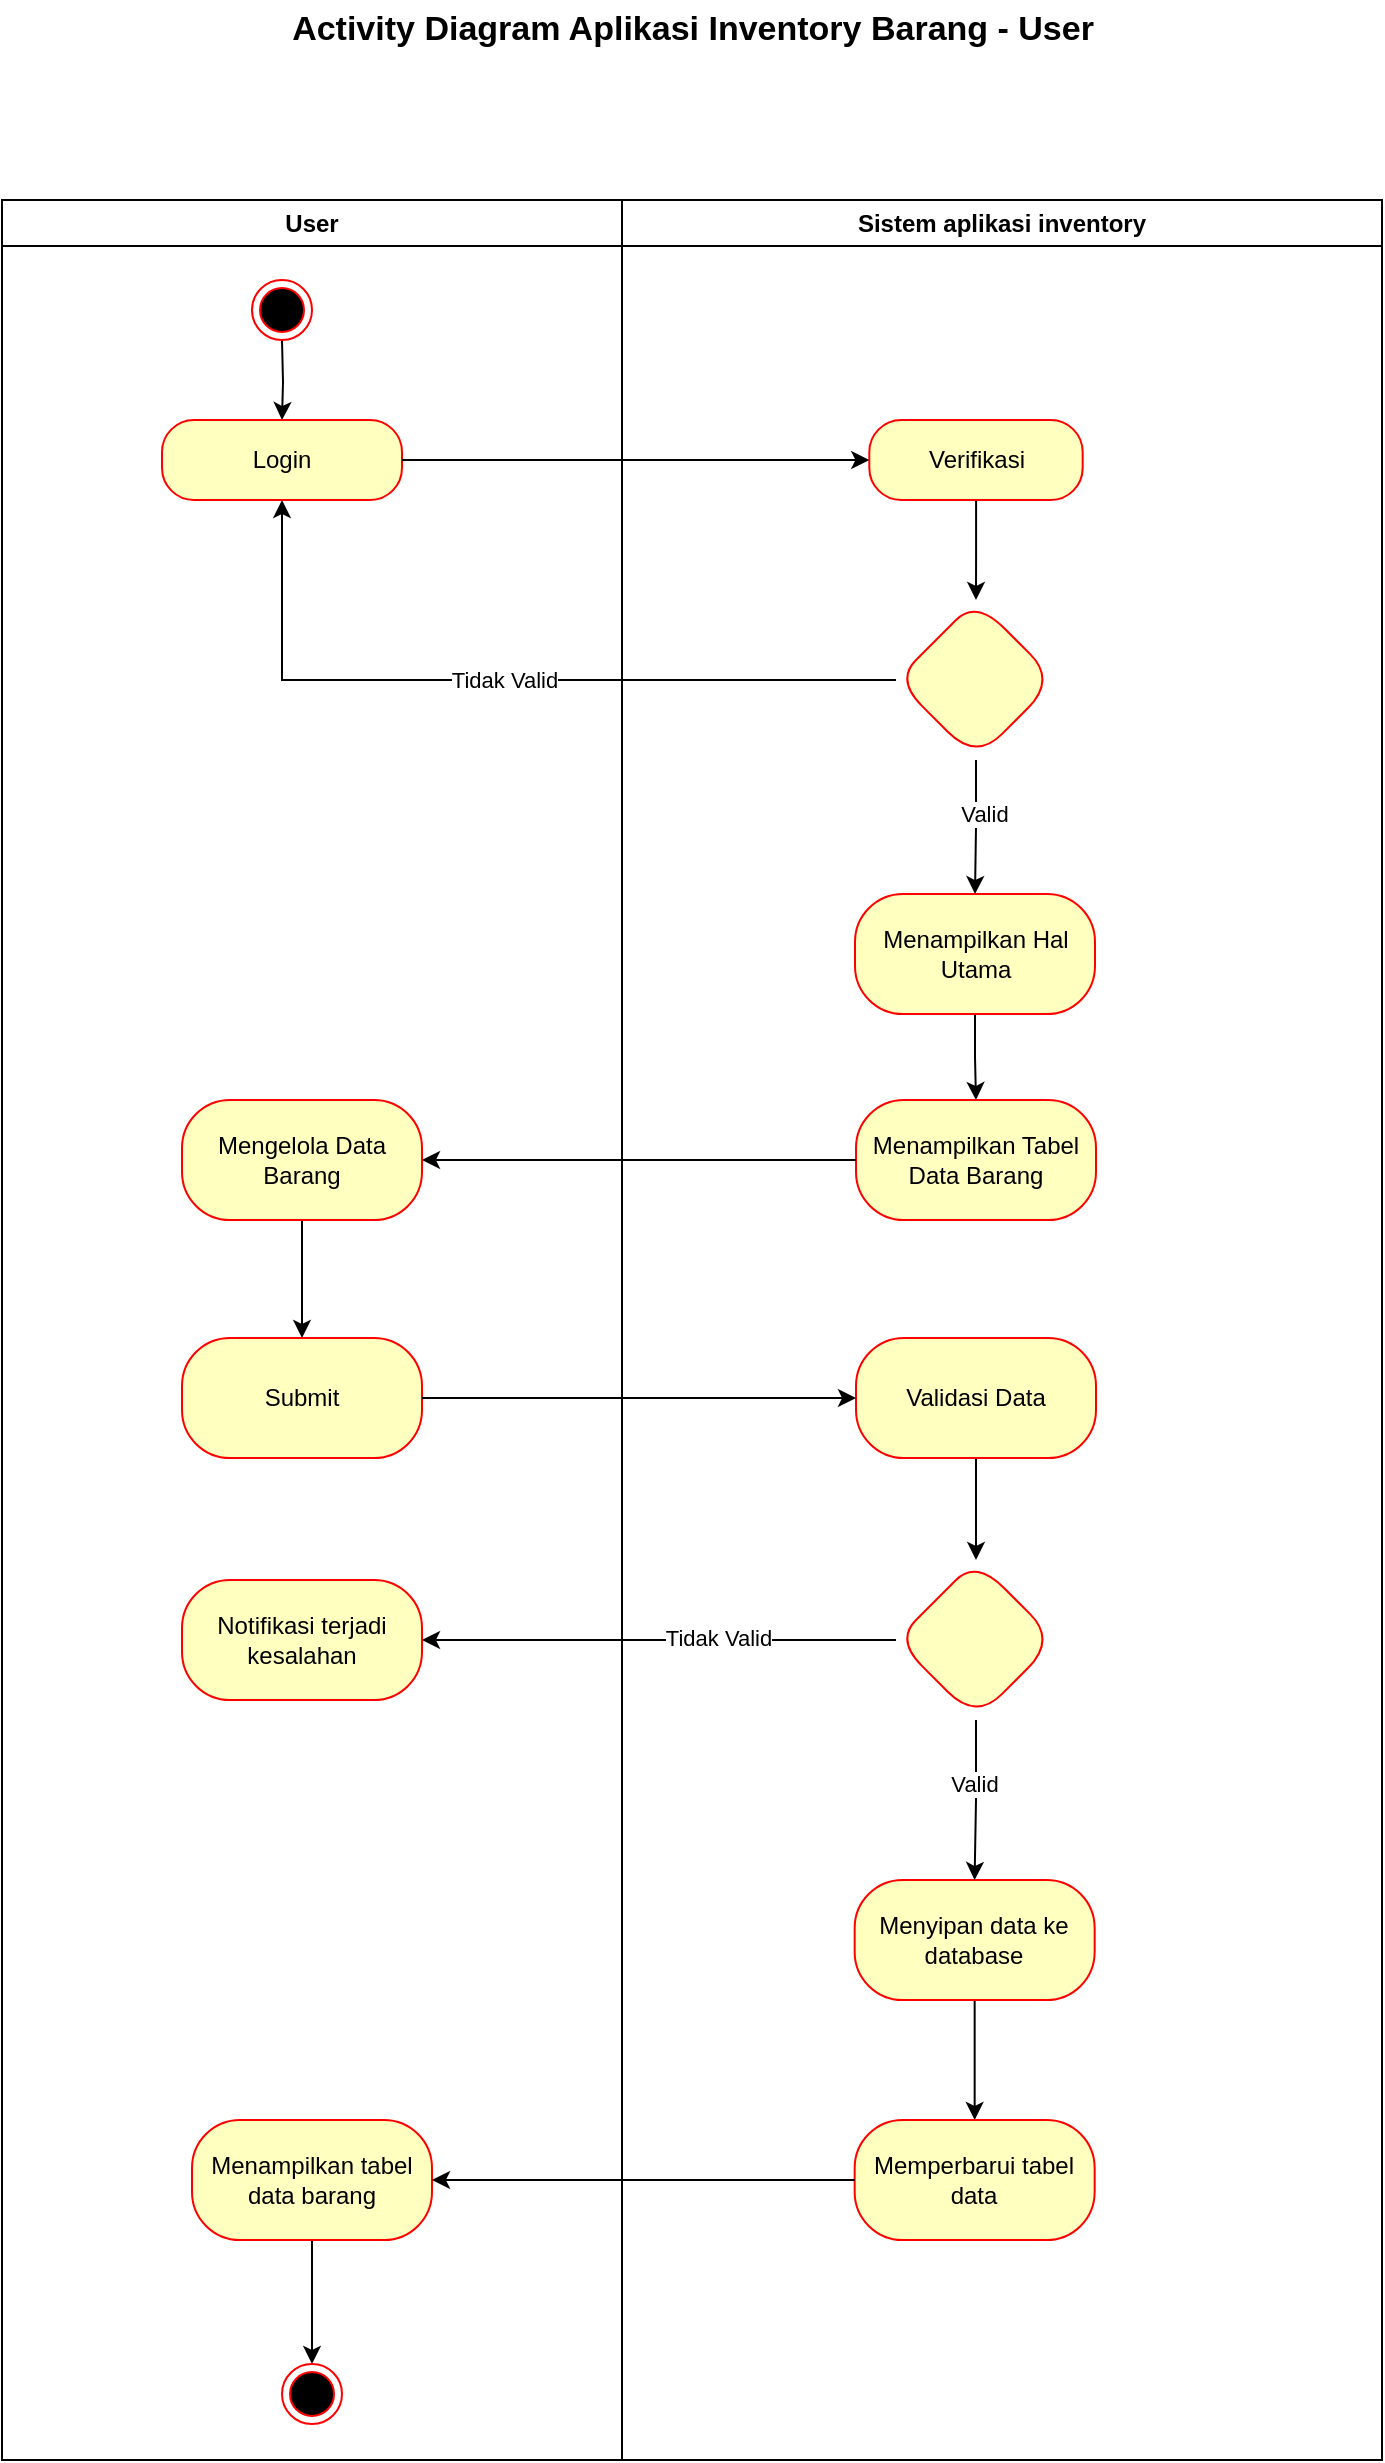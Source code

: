 <mxfile version="26.0.2">
  <diagram name="Page-1" id="e7e014a7-5840-1c2e-5031-d8a46d1fe8dd">
    <mxGraphModel dx="880" dy="434" grid="1" gridSize="10" guides="1" tooltips="1" connect="1" arrows="1" fold="1" page="1" pageScale="1" pageWidth="1169" pageHeight="826" background="none" math="0" shadow="0">
      <root>
        <mxCell id="0" />
        <mxCell id="1" parent="0" />
        <mxCell id="3RX48-D6yfLvQ4YQ3FTo-41" value="User" style="swimlane;whiteSpace=wrap;html=1;startSize=23;" parent="1" vertex="1">
          <mxGeometry x="280" y="180" width="310" height="1130" as="geometry" />
        </mxCell>
        <mxCell id="3RX48-D6yfLvQ4YQ3FTo-55" style="edgeStyle=orthogonalEdgeStyle;rounded=0;orthogonalLoop=1;jettySize=auto;html=1;exitX=0.5;exitY=1;exitDx=0;exitDy=0;entryX=0.5;entryY=0;entryDx=0;entryDy=0;" parent="3RX48-D6yfLvQ4YQ3FTo-41" target="3RX48-D6yfLvQ4YQ3FTo-53" edge="1">
          <mxGeometry relative="1" as="geometry">
            <mxPoint x="140" y="70" as="sourcePoint" />
          </mxGeometry>
        </mxCell>
        <mxCell id="3RX48-D6yfLvQ4YQ3FTo-52" value="" style="ellipse;html=1;shape=endState;fillColor=#000000;strokeColor=#ff0000;" parent="3RX48-D6yfLvQ4YQ3FTo-41" vertex="1">
          <mxGeometry x="125" y="40" width="30" height="30" as="geometry" />
        </mxCell>
        <mxCell id="3RX48-D6yfLvQ4YQ3FTo-53" value="Login" style="rounded=1;whiteSpace=wrap;html=1;arcSize=40;fontColor=#000000;fillColor=#ffffc0;strokeColor=#ff0000;" parent="3RX48-D6yfLvQ4YQ3FTo-41" vertex="1">
          <mxGeometry x="80" y="110" width="120" height="40" as="geometry" />
        </mxCell>
        <mxCell id="v6nWBdf3VWH2jdcfE0jC-18" style="edgeStyle=orthogonalEdgeStyle;rounded=0;orthogonalLoop=1;jettySize=auto;html=1;entryX=0.5;entryY=0;entryDx=0;entryDy=0;" parent="3RX48-D6yfLvQ4YQ3FTo-41" source="v6nWBdf3VWH2jdcfE0jC-10" target="v6nWBdf3VWH2jdcfE0jC-11" edge="1">
          <mxGeometry relative="1" as="geometry" />
        </mxCell>
        <mxCell id="v6nWBdf3VWH2jdcfE0jC-10" value="Mengelola Data Barang" style="whiteSpace=wrap;html=1;fillColor=#ffffc0;strokeColor=#ff0000;fontColor=#000000;rounded=1;arcSize=40;" parent="3RX48-D6yfLvQ4YQ3FTo-41" vertex="1">
          <mxGeometry x="90" y="450" width="120" height="60" as="geometry" />
        </mxCell>
        <mxCell id="v6nWBdf3VWH2jdcfE0jC-11" value="Submit" style="whiteSpace=wrap;html=1;fillColor=#ffffc0;strokeColor=#ff0000;fontColor=#000000;rounded=1;arcSize=40;" parent="3RX48-D6yfLvQ4YQ3FTo-41" vertex="1">
          <mxGeometry x="90" y="569" width="120" height="60" as="geometry" />
        </mxCell>
        <mxCell id="v6nWBdf3VWH2jdcfE0jC-33" style="edgeStyle=orthogonalEdgeStyle;rounded=0;orthogonalLoop=1;jettySize=auto;html=1;entryX=0.5;entryY=0;entryDx=0;entryDy=0;" parent="3RX48-D6yfLvQ4YQ3FTo-41" source="v6nWBdf3VWH2jdcfE0jC-30" target="v6nWBdf3VWH2jdcfE0jC-31" edge="1">
          <mxGeometry relative="1" as="geometry" />
        </mxCell>
        <mxCell id="v6nWBdf3VWH2jdcfE0jC-30" value="Menampilkan tabel data barang" style="whiteSpace=wrap;html=1;fillColor=#ffffc0;strokeColor=#ff0000;fontColor=#000000;rounded=1;arcSize=40;" parent="3RX48-D6yfLvQ4YQ3FTo-41" vertex="1">
          <mxGeometry x="95" y="960" width="120" height="60" as="geometry" />
        </mxCell>
        <mxCell id="v6nWBdf3VWH2jdcfE0jC-31" value="" style="ellipse;html=1;shape=endState;fillColor=#000000;strokeColor=#ff0000;" parent="3RX48-D6yfLvQ4YQ3FTo-41" vertex="1">
          <mxGeometry x="140" y="1082" width="30" height="30" as="geometry" />
        </mxCell>
        <mxCell id="CHNf71rwmzstJR-g8OCE-3" value="Notifikasi terjadi kesalahan" style="whiteSpace=wrap;html=1;fillColor=#ffffc0;strokeColor=#ff0000;fontColor=#000000;rounded=1;arcSize=40;" vertex="1" parent="3RX48-D6yfLvQ4YQ3FTo-41">
          <mxGeometry x="90" y="690" width="120" height="60" as="geometry" />
        </mxCell>
        <mxCell id="3RX48-D6yfLvQ4YQ3FTo-45" value="Sistem aplikasi inventory" style="swimlane;whiteSpace=wrap;html=1;" parent="1" vertex="1">
          <mxGeometry x="590" y="180" width="380" height="1130" as="geometry" />
        </mxCell>
        <mxCell id="3RX48-D6yfLvQ4YQ3FTo-110" value="" style="edgeStyle=orthogonalEdgeStyle;rounded=0;orthogonalLoop=1;jettySize=auto;html=1;" parent="3RX48-D6yfLvQ4YQ3FTo-45" source="3RX48-D6yfLvQ4YQ3FTo-62" target="3RX48-D6yfLvQ4YQ3FTo-109" edge="1">
          <mxGeometry relative="1" as="geometry" />
        </mxCell>
        <mxCell id="3RX48-D6yfLvQ4YQ3FTo-113" value="Valid" style="edgeLabel;html=1;align=center;verticalAlign=middle;resizable=0;points=[];" parent="3RX48-D6yfLvQ4YQ3FTo-110" vertex="1" connectable="0">
          <mxGeometry x="-0.219" y="4" relative="1" as="geometry">
            <mxPoint as="offset" />
          </mxGeometry>
        </mxCell>
        <mxCell id="3RX48-D6yfLvQ4YQ3FTo-62" value="" style="rhombus;whiteSpace=wrap;html=1;fillColor=#ffffc0;strokeColor=#ff0000;fontColor=#000000;rounded=1;arcSize=40;" parent="3RX48-D6yfLvQ4YQ3FTo-45" vertex="1">
          <mxGeometry x="137" y="200" width="80" height="80" as="geometry" />
        </mxCell>
        <mxCell id="3RX48-D6yfLvQ4YQ3FTo-96" value="" style="edgeStyle=orthogonalEdgeStyle;rounded=0;orthogonalLoop=1;jettySize=auto;html=1;" parent="3RX48-D6yfLvQ4YQ3FTo-45" source="3RX48-D6yfLvQ4YQ3FTo-94" target="3RX48-D6yfLvQ4YQ3FTo-62" edge="1">
          <mxGeometry relative="1" as="geometry" />
        </mxCell>
        <mxCell id="3RX48-D6yfLvQ4YQ3FTo-94" value="Verifikasi" style="whiteSpace=wrap;html=1;fillColor=#ffffc0;strokeColor=#ff0000;fontColor=#000000;rounded=1;arcSize=40;" parent="3RX48-D6yfLvQ4YQ3FTo-45" vertex="1">
          <mxGeometry x="123.66" y="110" width="106.67" height="40" as="geometry" />
        </mxCell>
        <mxCell id="v6nWBdf3VWH2jdcfE0jC-16" style="edgeStyle=orthogonalEdgeStyle;rounded=0;orthogonalLoop=1;jettySize=auto;html=1;entryX=0.5;entryY=0;entryDx=0;entryDy=0;" parent="3RX48-D6yfLvQ4YQ3FTo-45" source="3RX48-D6yfLvQ4YQ3FTo-109" target="v6nWBdf3VWH2jdcfE0jC-9" edge="1">
          <mxGeometry relative="1" as="geometry" />
        </mxCell>
        <mxCell id="3RX48-D6yfLvQ4YQ3FTo-109" value="Menampilkan Hal Utama" style="whiteSpace=wrap;html=1;fillColor=#ffffc0;strokeColor=#ff0000;fontColor=#000000;rounded=1;arcSize=40;" parent="3RX48-D6yfLvQ4YQ3FTo-45" vertex="1">
          <mxGeometry x="116.5" y="347" width="120" height="60" as="geometry" />
        </mxCell>
        <mxCell id="v6nWBdf3VWH2jdcfE0jC-9" value="Menampilkan Tabel Data Barang" style="whiteSpace=wrap;html=1;fillColor=#ffffc0;strokeColor=#ff0000;fontColor=#000000;rounded=1;arcSize=40;" parent="3RX48-D6yfLvQ4YQ3FTo-45" vertex="1">
          <mxGeometry x="117" y="450" width="120" height="60" as="geometry" />
        </mxCell>
        <mxCell id="CHNf71rwmzstJR-g8OCE-2" style="edgeStyle=orthogonalEdgeStyle;rounded=0;orthogonalLoop=1;jettySize=auto;html=1;entryX=0.5;entryY=0;entryDx=0;entryDy=0;" edge="1" parent="3RX48-D6yfLvQ4YQ3FTo-45" source="v6nWBdf3VWH2jdcfE0jC-14" target="CHNf71rwmzstJR-g8OCE-1">
          <mxGeometry relative="1" as="geometry" />
        </mxCell>
        <mxCell id="v6nWBdf3VWH2jdcfE0jC-14" value="Validasi Data" style="whiteSpace=wrap;html=1;fillColor=#ffffc0;strokeColor=#ff0000;fontColor=#000000;rounded=1;arcSize=40;" parent="3RX48-D6yfLvQ4YQ3FTo-45" vertex="1">
          <mxGeometry x="117" y="569" width="120" height="60" as="geometry" />
        </mxCell>
        <mxCell id="CHNf71rwmzstJR-g8OCE-10" style="edgeStyle=orthogonalEdgeStyle;rounded=0;orthogonalLoop=1;jettySize=auto;html=1;entryX=0.5;entryY=0;entryDx=0;entryDy=0;" edge="1" parent="3RX48-D6yfLvQ4YQ3FTo-45" source="v6nWBdf3VWH2jdcfE0jC-15" target="CHNf71rwmzstJR-g8OCE-8">
          <mxGeometry relative="1" as="geometry" />
        </mxCell>
        <mxCell id="v6nWBdf3VWH2jdcfE0jC-15" value="Menyipan data ke database" style="whiteSpace=wrap;html=1;fillColor=#ffffc0;strokeColor=#ff0000;fontColor=#000000;rounded=1;arcSize=40;" parent="3RX48-D6yfLvQ4YQ3FTo-45" vertex="1">
          <mxGeometry x="116.33" y="840" width="120" height="60" as="geometry" />
        </mxCell>
        <mxCell id="CHNf71rwmzstJR-g8OCE-6" style="edgeStyle=orthogonalEdgeStyle;rounded=0;orthogonalLoop=1;jettySize=auto;html=1;" edge="1" parent="3RX48-D6yfLvQ4YQ3FTo-45" source="CHNf71rwmzstJR-g8OCE-1" target="v6nWBdf3VWH2jdcfE0jC-15">
          <mxGeometry relative="1" as="geometry" />
        </mxCell>
        <mxCell id="CHNf71rwmzstJR-g8OCE-7" value="Valid" style="edgeLabel;html=1;align=center;verticalAlign=middle;resizable=0;points=[];" vertex="1" connectable="0" parent="CHNf71rwmzstJR-g8OCE-6">
          <mxGeometry x="-0.207" y="-1" relative="1" as="geometry">
            <mxPoint as="offset" />
          </mxGeometry>
        </mxCell>
        <mxCell id="CHNf71rwmzstJR-g8OCE-1" value="" style="rhombus;whiteSpace=wrap;html=1;fillColor=#ffffc0;strokeColor=#ff0000;fontColor=#000000;rounded=1;arcSize=40;" vertex="1" parent="3RX48-D6yfLvQ4YQ3FTo-45">
          <mxGeometry x="137" y="680" width="80" height="80" as="geometry" />
        </mxCell>
        <mxCell id="CHNf71rwmzstJR-g8OCE-8" value="Memperbarui tabel data" style="whiteSpace=wrap;html=1;fillColor=#ffffc0;strokeColor=#ff0000;fontColor=#000000;rounded=1;arcSize=40;" vertex="1" parent="3RX48-D6yfLvQ4YQ3FTo-45">
          <mxGeometry x="116.33" y="960" width="120" height="60" as="geometry" />
        </mxCell>
        <mxCell id="3RX48-D6yfLvQ4YQ3FTo-57" value="" style="edgeStyle=orthogonalEdgeStyle;rounded=0;orthogonalLoop=1;jettySize=auto;html=1;exitX=1;exitY=0.5;exitDx=0;exitDy=0;entryX=0;entryY=0.5;entryDx=0;entryDy=0;" parent="1" source="3RX48-D6yfLvQ4YQ3FTo-53" target="3RX48-D6yfLvQ4YQ3FTo-94" edge="1">
          <mxGeometry relative="1" as="geometry">
            <mxPoint x="509.0" y="310" as="sourcePoint" />
            <mxPoint x="686.5" y="310" as="targetPoint" />
          </mxGeometry>
        </mxCell>
        <mxCell id="3RX48-D6yfLvQ4YQ3FTo-98" value="" style="edgeStyle=orthogonalEdgeStyle;rounded=0;orthogonalLoop=1;jettySize=auto;html=1;entryX=0.5;entryY=1;entryDx=0;entryDy=0;" parent="1" source="3RX48-D6yfLvQ4YQ3FTo-62" target="3RX48-D6yfLvQ4YQ3FTo-53" edge="1">
          <mxGeometry relative="1" as="geometry">
            <mxPoint x="510" y="420" as="targetPoint" />
          </mxGeometry>
        </mxCell>
        <mxCell id="3RX48-D6yfLvQ4YQ3FTo-106" value="Tidak Valid" style="edgeLabel;html=1;align=center;verticalAlign=middle;resizable=0;points=[];" parent="3RX48-D6yfLvQ4YQ3FTo-98" vertex="1" connectable="0">
          <mxGeometry x="-0.149" relative="1" as="geometry">
            <mxPoint x="-27" as="offset" />
          </mxGeometry>
        </mxCell>
        <mxCell id="3RX48-D6yfLvQ4YQ3FTo-114" value="Activity Diagram Aplikasi Inventory Barang - User" style="text;html=1;align=center;verticalAlign=middle;resizable=0;points=[];autosize=1;strokeColor=none;fillColor=none;fontStyle=1;fontSize=17;" parent="1" vertex="1">
          <mxGeometry x="430" y="80" width="390" height="30" as="geometry" />
        </mxCell>
        <mxCell id="v6nWBdf3VWH2jdcfE0jC-17" style="edgeStyle=orthogonalEdgeStyle;rounded=0;orthogonalLoop=1;jettySize=auto;html=1;entryX=1;entryY=0.5;entryDx=0;entryDy=0;" parent="1" source="v6nWBdf3VWH2jdcfE0jC-9" target="v6nWBdf3VWH2jdcfE0jC-10" edge="1">
          <mxGeometry relative="1" as="geometry" />
        </mxCell>
        <mxCell id="v6nWBdf3VWH2jdcfE0jC-21" style="edgeStyle=orthogonalEdgeStyle;rounded=0;orthogonalLoop=1;jettySize=auto;html=1;entryX=0;entryY=0.5;entryDx=0;entryDy=0;" parent="1" source="v6nWBdf3VWH2jdcfE0jC-11" target="v6nWBdf3VWH2jdcfE0jC-14" edge="1">
          <mxGeometry relative="1" as="geometry" />
        </mxCell>
        <mxCell id="CHNf71rwmzstJR-g8OCE-4" style="edgeStyle=orthogonalEdgeStyle;rounded=0;orthogonalLoop=1;jettySize=auto;html=1;entryX=1;entryY=0.5;entryDx=0;entryDy=0;" edge="1" parent="1" source="CHNf71rwmzstJR-g8OCE-1" target="CHNf71rwmzstJR-g8OCE-3">
          <mxGeometry relative="1" as="geometry" />
        </mxCell>
        <mxCell id="CHNf71rwmzstJR-g8OCE-5" value="Tidak Valid" style="edgeLabel;html=1;align=center;verticalAlign=middle;resizable=0;points=[];" vertex="1" connectable="0" parent="CHNf71rwmzstJR-g8OCE-4">
          <mxGeometry x="-0.249" y="-1" relative="1" as="geometry">
            <mxPoint as="offset" />
          </mxGeometry>
        </mxCell>
        <mxCell id="CHNf71rwmzstJR-g8OCE-9" style="edgeStyle=orthogonalEdgeStyle;rounded=0;orthogonalLoop=1;jettySize=auto;html=1;entryX=1;entryY=0.5;entryDx=0;entryDy=0;" edge="1" parent="1" source="CHNf71rwmzstJR-g8OCE-8" target="v6nWBdf3VWH2jdcfE0jC-30">
          <mxGeometry relative="1" as="geometry" />
        </mxCell>
      </root>
    </mxGraphModel>
  </diagram>
</mxfile>
